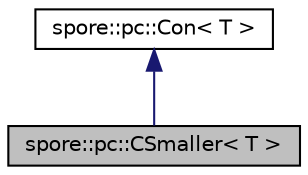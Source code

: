 digraph "spore::pc::CSmaller&lt; T &gt;"
{
  edge [fontname="Helvetica",fontsize="10",labelfontname="Helvetica",labelfontsize="10"];
  node [fontname="Helvetica",fontsize="10",shape=record];
  Node2 [label="spore::pc::CSmaller\< T \>",height=0.2,width=0.4,color="black", fillcolor="grey75", style="filled", fontcolor="black"];
  Node3 -> Node2 [dir="back",color="midnightblue",fontsize="10",style="solid",fontname="Helvetica"];
  Node3 [label="spore::pc::Con\< T \>",height=0.2,width=0.4,color="black", fillcolor="white", style="filled",URL="$classspore_1_1pc_1_1Con.html",tooltip="Base class to all conditions that can be imposed onto parameters. "];
}
